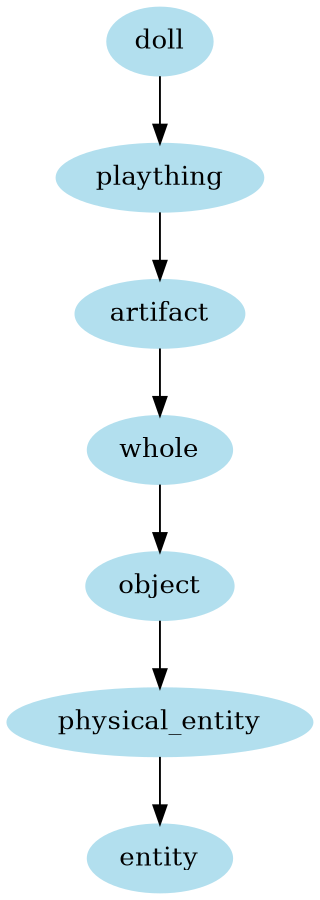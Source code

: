 digraph unix {
	node [color=lightblue2 style=filled]
	size="6,6"
	doll -> plaything
	plaything -> artifact
	artifact -> whole
	whole -> object
	object -> physical_entity
	physical_entity -> entity
}
